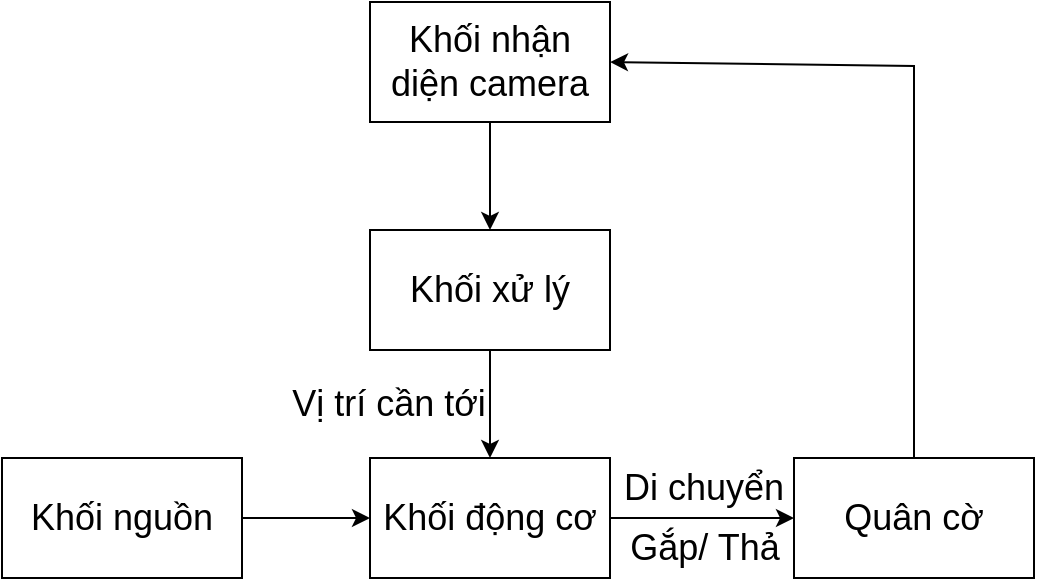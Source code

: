 <mxfile version="20.6.0" type="device"><diagram id="ucPLGE6IG9_J99jB2mrx" name="Page-1"><mxGraphModel dx="1065" dy="456" grid="0" gridSize="10" guides="1" tooltips="1" connect="1" arrows="1" fold="1" page="0" pageScale="1" pageWidth="850" pageHeight="1100" math="0" shadow="0"><root><mxCell id="0"/><mxCell id="1" parent="0"/><mxCell id="H7LHpy1X5C2e1r8ZqomN-9" value="" style="edgeStyle=orthogonalEdgeStyle;rounded=0;orthogonalLoop=1;jettySize=auto;html=1;fontSize=18;" edge="1" parent="1" source="H7LHpy1X5C2e1r8ZqomN-1" target="H7LHpy1X5C2e1r8ZqomN-5"><mxGeometry relative="1" as="geometry"/></mxCell><mxCell id="H7LHpy1X5C2e1r8ZqomN-1" value="&lt;font style=&quot;font-size: 18px;&quot;&gt;Khối động cơ&lt;/font&gt;" style="rounded=0;whiteSpace=wrap;html=1;" vertex="1" parent="1"><mxGeometry x="363" y="254" width="120" height="60" as="geometry"/></mxCell><mxCell id="H7LHpy1X5C2e1r8ZqomN-7" value="" style="edgeStyle=orthogonalEdgeStyle;rounded=0;orthogonalLoop=1;jettySize=auto;html=1;fontSize=18;" edge="1" parent="1" source="H7LHpy1X5C2e1r8ZqomN-2" target="H7LHpy1X5C2e1r8ZqomN-1"><mxGeometry relative="1" as="geometry"/></mxCell><mxCell id="H7LHpy1X5C2e1r8ZqomN-2" value="&lt;font style=&quot;font-size: 18px;&quot;&gt;Khối xử lý&lt;/font&gt;" style="rounded=0;whiteSpace=wrap;html=1;" vertex="1" parent="1"><mxGeometry x="363" y="140" width="120" height="60" as="geometry"/></mxCell><mxCell id="H7LHpy1X5C2e1r8ZqomN-6" value="" style="edgeStyle=orthogonalEdgeStyle;rounded=0;orthogonalLoop=1;jettySize=auto;html=1;fontSize=18;" edge="1" parent="1" source="H7LHpy1X5C2e1r8ZqomN-3" target="H7LHpy1X5C2e1r8ZqomN-2"><mxGeometry relative="1" as="geometry"/></mxCell><mxCell id="H7LHpy1X5C2e1r8ZqomN-3" value="&lt;font style=&quot;font-size: 18px;&quot;&gt;Khối nhận diện camera&lt;/font&gt;" style="rounded=0;whiteSpace=wrap;html=1;" vertex="1" parent="1"><mxGeometry x="363" y="26" width="120" height="60" as="geometry"/></mxCell><mxCell id="H7LHpy1X5C2e1r8ZqomN-8" value="" style="edgeStyle=orthogonalEdgeStyle;rounded=0;orthogonalLoop=1;jettySize=auto;html=1;fontSize=18;" edge="1" parent="1" source="H7LHpy1X5C2e1r8ZqomN-4" target="H7LHpy1X5C2e1r8ZqomN-1"><mxGeometry relative="1" as="geometry"/></mxCell><mxCell id="H7LHpy1X5C2e1r8ZqomN-4" value="&lt;font style=&quot;font-size: 18px;&quot;&gt;Khối nguồn&lt;/font&gt;" style="rounded=0;whiteSpace=wrap;html=1;" vertex="1" parent="1"><mxGeometry x="179" y="254" width="120" height="60" as="geometry"/></mxCell><mxCell id="H7LHpy1X5C2e1r8ZqomN-5" value="&lt;font style=&quot;font-size: 18px;&quot;&gt;Quân cờ&lt;/font&gt;" style="rounded=0;whiteSpace=wrap;html=1;" vertex="1" parent="1"><mxGeometry x="575" y="254" width="120" height="60" as="geometry"/></mxCell><mxCell id="H7LHpy1X5C2e1r8ZqomN-10" value="" style="endArrow=classic;html=1;rounded=0;fontSize=18;exitX=0.5;exitY=0;exitDx=0;exitDy=0;entryX=1;entryY=0.5;entryDx=0;entryDy=0;" edge="1" parent="1" source="H7LHpy1X5C2e1r8ZqomN-5" target="H7LHpy1X5C2e1r8ZqomN-3"><mxGeometry width="50" height="50" relative="1" as="geometry"><mxPoint x="445" y="192" as="sourcePoint"/><mxPoint x="495" y="142" as="targetPoint"/><Array as="points"><mxPoint x="635" y="58"/></Array></mxGeometry></mxCell><mxCell id="H7LHpy1X5C2e1r8ZqomN-11" value="Vị trí cần tới" style="text;html=1;strokeColor=none;fillColor=none;align=center;verticalAlign=middle;whiteSpace=wrap;rounded=0;fontSize=18;" vertex="1" parent="1"><mxGeometry x="322" y="212" width="101" height="30" as="geometry"/></mxCell><mxCell id="H7LHpy1X5C2e1r8ZqomN-12" value="Di chuyển" style="text;html=1;strokeColor=none;fillColor=none;align=center;verticalAlign=middle;whiteSpace=wrap;rounded=0;fontSize=18;" vertex="1" parent="1"><mxGeometry x="483" y="254" width="94" height="30" as="geometry"/></mxCell><mxCell id="H7LHpy1X5C2e1r8ZqomN-13" value="Gắp/ Thả" style="text;html=1;strokeColor=none;fillColor=none;align=center;verticalAlign=middle;whiteSpace=wrap;rounded=0;fontSize=18;" vertex="1" parent="1"><mxGeometry x="487.5" y="284" width="85" height="30" as="geometry"/></mxCell></root></mxGraphModel></diagram></mxfile>